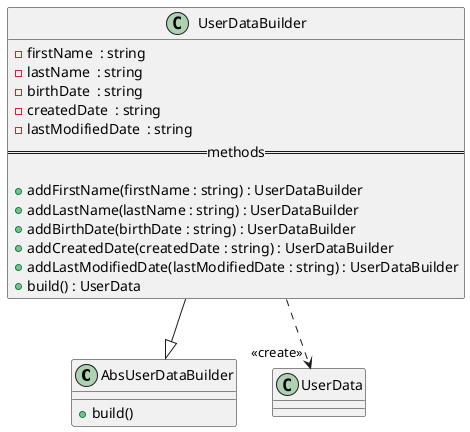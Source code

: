 @startuml UserDataBuilder Diagram

class AbsUserDataBuilder {
    + build()
}
class UserDataBuilder {
  - firstName  : string
  - lastName  : string
  - birthDate  : string
  - createdDate  : string
  - lastModifiedDate  : string
  ==methods==

  + addFirstName(firstName : string) : UserDataBuilder
  + addLastName(lastName : string) : UserDataBuilder
  + addBirthDate(birthDate : string) : UserDataBuilder
  + addCreatedDate(createdDate : string) : UserDataBuilder
  + addLastModifiedDate(lastModifiedDate : string) : UserDataBuilder
  + build() : UserData
}

UserDataBuilder ..> "<<create>>" UserData
UserDataBuilder --|> AbsUserDataBuilder
@enduml
